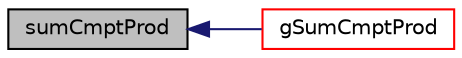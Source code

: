 digraph "sumCmptProd"
{
  bgcolor="transparent";
  edge [fontname="Helvetica",fontsize="10",labelfontname="Helvetica",labelfontsize="10"];
  node [fontname="Helvetica",fontsize="10",shape=record];
  rankdir="LR";
  Node78608 [label="sumCmptProd",height=0.2,width=0.4,color="black", fillcolor="grey75", style="filled", fontcolor="black"];
  Node78608 -> Node78609 [dir="back",color="midnightblue",fontsize="10",style="solid",fontname="Helvetica"];
  Node78609 [label="gSumCmptProd",height=0.2,width=0.4,color="red",URL="$a21851.html#afe5291c470b6a434026fb71cb9b8814c"];
}
